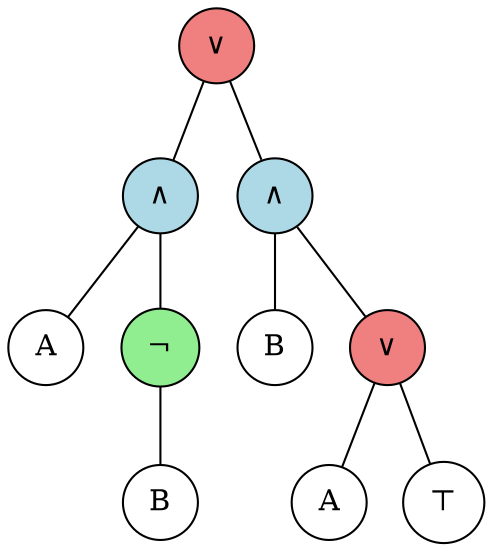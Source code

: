 graph {
	node [shape=circle]
	1 [label="∨" fillcolor=lightcoral style=filled]
	2 [label="∧" fillcolor=lightblue style=filled]
	1 -- 2
	3 [label=A]
	2 -- 3
	4 [label="¬" fillcolor=lightgreen style=filled]
	2 -- 4
	5 [label=B]
	4 -- 5
	6 [label="∧" fillcolor=lightblue style=filled]
	1 -- 6
	7 [label=B]
	6 -- 7
	8 [label="∨" fillcolor=lightcoral style=filled]
	6 -- 8
	9 [label=A]
	8 -- 9
	10 [label="⊤"]
	8 -- 10
}
